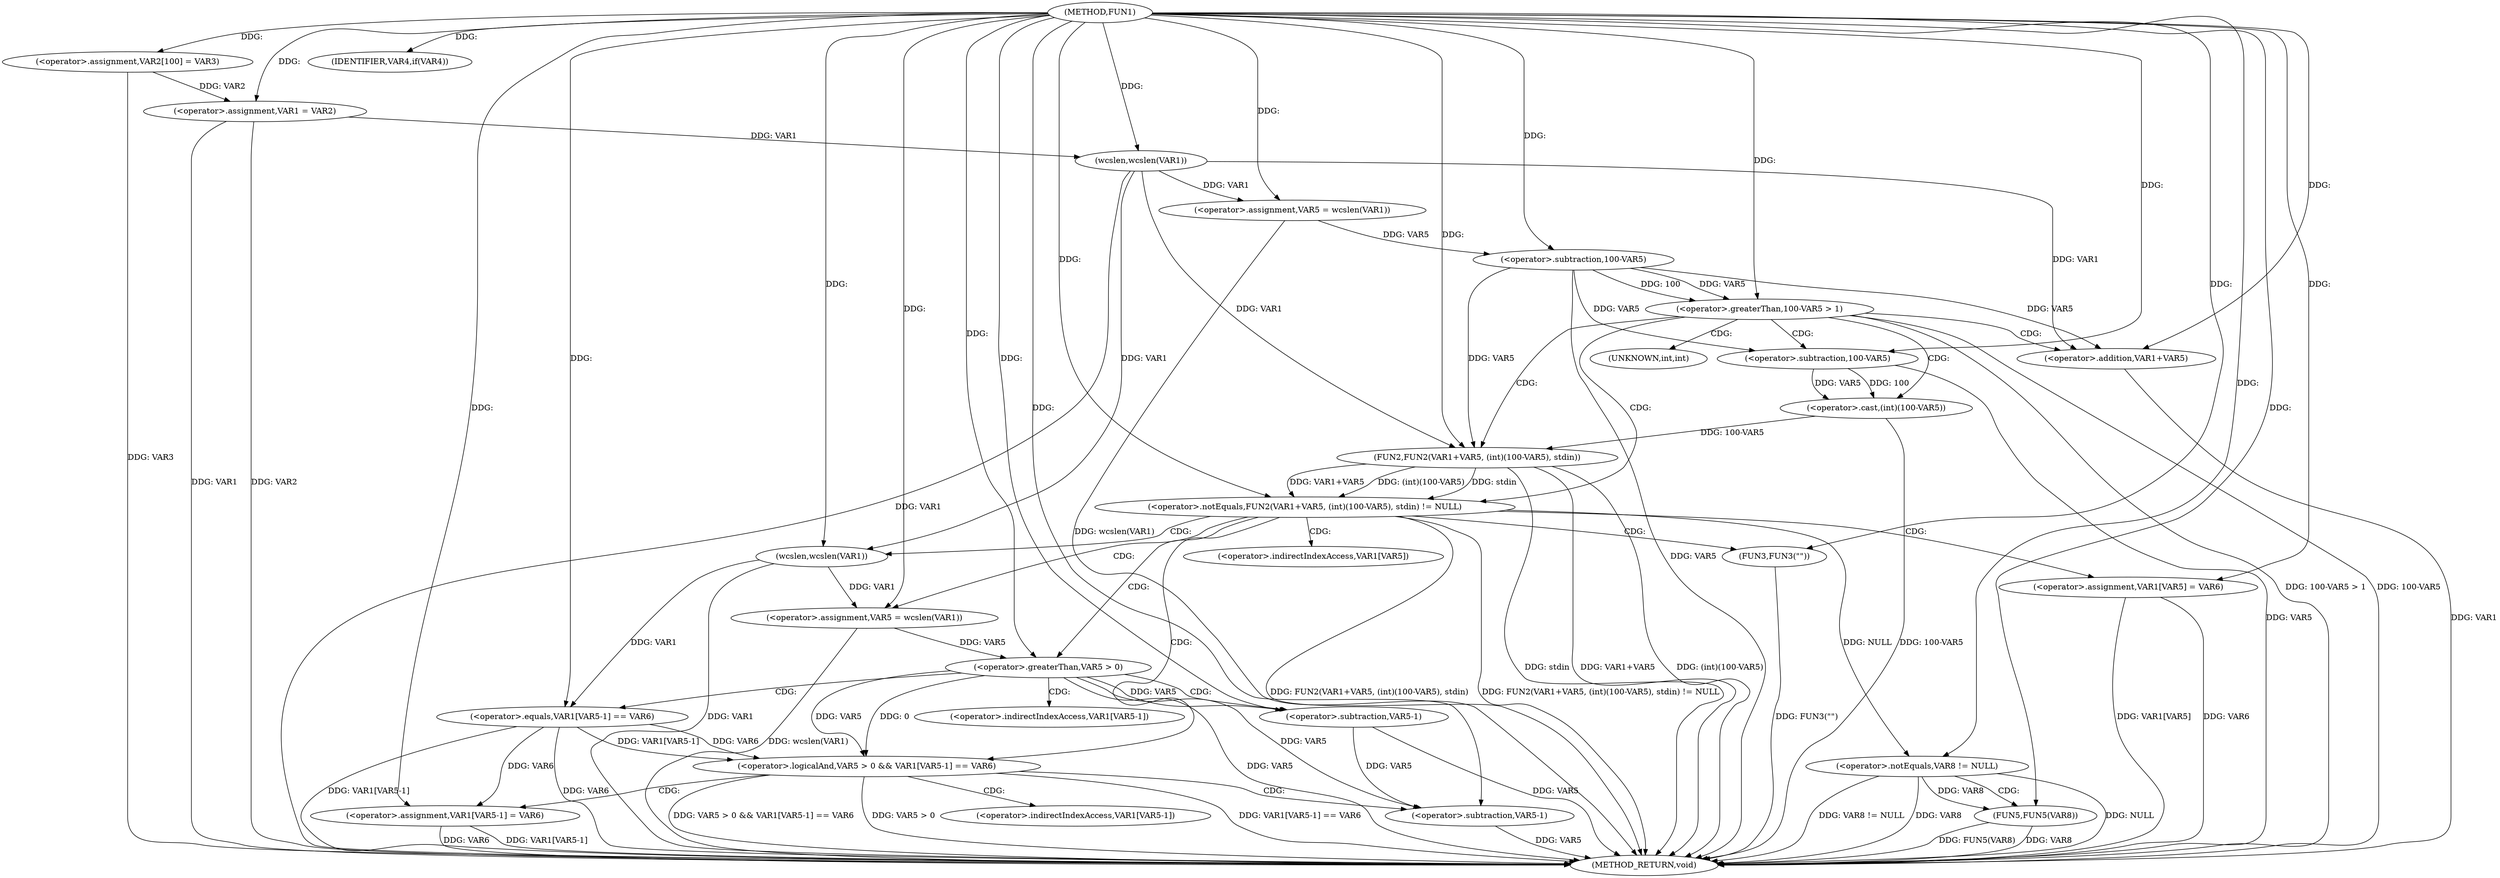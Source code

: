 digraph FUN1 {  
"1000100" [label = "(METHOD,FUN1)" ]
"1000182" [label = "(METHOD_RETURN,void)" ]
"1000104" [label = "(<operator>.assignment,VAR2[100] = VAR3)" ]
"1000107" [label = "(<operator>.assignment,VAR1 = VAR2)" ]
"1000111" [label = "(IDENTIFIER,VAR4,if(VAR4))" ]
"1000115" [label = "(<operator>.assignment,VAR5 = wcslen(VAR1))" ]
"1000117" [label = "(wcslen,wcslen(VAR1))" ]
"1000120" [label = "(<operator>.greaterThan,100-VAR5 > 1)" ]
"1000121" [label = "(<operator>.subtraction,100-VAR5)" ]
"1000127" [label = "(<operator>.notEquals,FUN2(VAR1+VAR5, (int)(100-VAR5), stdin) != NULL)" ]
"1000128" [label = "(FUN2,FUN2(VAR1+VAR5, (int)(100-VAR5), stdin))" ]
"1000129" [label = "(<operator>.addition,VAR1+VAR5)" ]
"1000132" [label = "(<operator>.cast,(int)(100-VAR5))" ]
"1000134" [label = "(<operator>.subtraction,100-VAR5)" ]
"1000140" [label = "(<operator>.assignment,VAR5 = wcslen(VAR1))" ]
"1000142" [label = "(wcslen,wcslen(VAR1))" ]
"1000145" [label = "(<operator>.logicalAnd,VAR5 > 0 && VAR1[VAR5-1] == VAR6)" ]
"1000146" [label = "(<operator>.greaterThan,VAR5 > 0)" ]
"1000149" [label = "(<operator>.equals,VAR1[VAR5-1] == VAR6)" ]
"1000152" [label = "(<operator>.subtraction,VAR5-1)" ]
"1000157" [label = "(<operator>.assignment,VAR1[VAR5-1] = VAR6)" ]
"1000160" [label = "(<operator>.subtraction,VAR5-1)" ]
"1000166" [label = "(FUN3,FUN3(\"\"))" ]
"1000168" [label = "(<operator>.assignment,VAR1[VAR5] = VAR6)" ]
"1000176" [label = "(<operator>.notEquals,VAR8 != NULL)" ]
"1000180" [label = "(FUN5,FUN5(VAR8))" ]
"1000133" [label = "(UNKNOWN,int,int)" ]
"1000150" [label = "(<operator>.indirectIndexAccess,VAR1[VAR5-1])" ]
"1000158" [label = "(<operator>.indirectIndexAccess,VAR1[VAR5-1])" ]
"1000169" [label = "(<operator>.indirectIndexAccess,VAR1[VAR5])" ]
  "1000107" -> "1000182"  [ label = "DDG: VAR1"] 
  "1000168" -> "1000182"  [ label = "DDG: VAR1[VAR5]"] 
  "1000180" -> "1000182"  [ label = "DDG: VAR8"] 
  "1000117" -> "1000182"  [ label = "DDG: VAR1"] 
  "1000120" -> "1000182"  [ label = "DDG: 100-VAR5 > 1"] 
  "1000127" -> "1000182"  [ label = "DDG: FUN2(VAR1+VAR5, (int)(100-VAR5), stdin)"] 
  "1000176" -> "1000182"  [ label = "DDG: NULL"] 
  "1000115" -> "1000182"  [ label = "DDG: wcslen(VAR1)"] 
  "1000129" -> "1000182"  [ label = "DDG: VAR1"] 
  "1000168" -> "1000182"  [ label = "DDG: VAR6"] 
  "1000140" -> "1000182"  [ label = "DDG: wcslen(VAR1)"] 
  "1000121" -> "1000182"  [ label = "DDG: VAR5"] 
  "1000128" -> "1000182"  [ label = "DDG: (int)(100-VAR5)"] 
  "1000166" -> "1000182"  [ label = "DDG: FUN3(\"\")"] 
  "1000128" -> "1000182"  [ label = "DDG: VAR1+VAR5"] 
  "1000149" -> "1000182"  [ label = "DDG: VAR6"] 
  "1000157" -> "1000182"  [ label = "DDG: VAR1[VAR5-1]"] 
  "1000132" -> "1000182"  [ label = "DDG: 100-VAR5"] 
  "1000120" -> "1000182"  [ label = "DDG: 100-VAR5"] 
  "1000180" -> "1000182"  [ label = "DDG: FUN5(VAR8)"] 
  "1000145" -> "1000182"  [ label = "DDG: VAR1[VAR5-1] == VAR6"] 
  "1000176" -> "1000182"  [ label = "DDG: VAR8 != NULL"] 
  "1000127" -> "1000182"  [ label = "DDG: FUN2(VAR1+VAR5, (int)(100-VAR5), stdin) != NULL"] 
  "1000152" -> "1000182"  [ label = "DDG: VAR5"] 
  "1000142" -> "1000182"  [ label = "DDG: VAR1"] 
  "1000134" -> "1000182"  [ label = "DDG: VAR5"] 
  "1000145" -> "1000182"  [ label = "DDG: VAR5 > 0 && VAR1[VAR5-1] == VAR6"] 
  "1000176" -> "1000182"  [ label = "DDG: VAR8"] 
  "1000149" -> "1000182"  [ label = "DDG: VAR1[VAR5-1]"] 
  "1000157" -> "1000182"  [ label = "DDG: VAR6"] 
  "1000145" -> "1000182"  [ label = "DDG: VAR5 > 0"] 
  "1000146" -> "1000182"  [ label = "DDG: VAR5"] 
  "1000160" -> "1000182"  [ label = "DDG: VAR5"] 
  "1000128" -> "1000182"  [ label = "DDG: stdin"] 
  "1000104" -> "1000182"  [ label = "DDG: VAR3"] 
  "1000107" -> "1000182"  [ label = "DDG: VAR2"] 
  "1000100" -> "1000104"  [ label = "DDG: "] 
  "1000104" -> "1000107"  [ label = "DDG: VAR2"] 
  "1000100" -> "1000107"  [ label = "DDG: "] 
  "1000100" -> "1000111"  [ label = "DDG: "] 
  "1000117" -> "1000115"  [ label = "DDG: VAR1"] 
  "1000100" -> "1000115"  [ label = "DDG: "] 
  "1000107" -> "1000117"  [ label = "DDG: VAR1"] 
  "1000100" -> "1000117"  [ label = "DDG: "] 
  "1000121" -> "1000120"  [ label = "DDG: 100"] 
  "1000121" -> "1000120"  [ label = "DDG: VAR5"] 
  "1000100" -> "1000121"  [ label = "DDG: "] 
  "1000115" -> "1000121"  [ label = "DDG: VAR5"] 
  "1000100" -> "1000120"  [ label = "DDG: "] 
  "1000128" -> "1000127"  [ label = "DDG: VAR1+VAR5"] 
  "1000128" -> "1000127"  [ label = "DDG: (int)(100-VAR5)"] 
  "1000128" -> "1000127"  [ label = "DDG: stdin"] 
  "1000117" -> "1000128"  [ label = "DDG: VAR1"] 
  "1000100" -> "1000128"  [ label = "DDG: "] 
  "1000121" -> "1000128"  [ label = "DDG: VAR5"] 
  "1000117" -> "1000129"  [ label = "DDG: VAR1"] 
  "1000100" -> "1000129"  [ label = "DDG: "] 
  "1000121" -> "1000129"  [ label = "DDG: VAR5"] 
  "1000132" -> "1000128"  [ label = "DDG: 100-VAR5"] 
  "1000134" -> "1000132"  [ label = "DDG: 100"] 
  "1000134" -> "1000132"  [ label = "DDG: VAR5"] 
  "1000100" -> "1000134"  [ label = "DDG: "] 
  "1000121" -> "1000134"  [ label = "DDG: VAR5"] 
  "1000100" -> "1000127"  [ label = "DDG: "] 
  "1000142" -> "1000140"  [ label = "DDG: VAR1"] 
  "1000100" -> "1000140"  [ label = "DDG: "] 
  "1000100" -> "1000142"  [ label = "DDG: "] 
  "1000117" -> "1000142"  [ label = "DDG: VAR1"] 
  "1000146" -> "1000145"  [ label = "DDG: VAR5"] 
  "1000146" -> "1000145"  [ label = "DDG: 0"] 
  "1000140" -> "1000146"  [ label = "DDG: VAR5"] 
  "1000100" -> "1000146"  [ label = "DDG: "] 
  "1000149" -> "1000145"  [ label = "DDG: VAR1[VAR5-1]"] 
  "1000149" -> "1000145"  [ label = "DDG: VAR6"] 
  "1000142" -> "1000149"  [ label = "DDG: VAR1"] 
  "1000146" -> "1000152"  [ label = "DDG: VAR5"] 
  "1000100" -> "1000152"  [ label = "DDG: "] 
  "1000100" -> "1000149"  [ label = "DDG: "] 
  "1000149" -> "1000157"  [ label = "DDG: VAR6"] 
  "1000100" -> "1000157"  [ label = "DDG: "] 
  "1000152" -> "1000160"  [ label = "DDG: VAR5"] 
  "1000146" -> "1000160"  [ label = "DDG: VAR5"] 
  "1000100" -> "1000160"  [ label = "DDG: "] 
  "1000100" -> "1000166"  [ label = "DDG: "] 
  "1000100" -> "1000168"  [ label = "DDG: "] 
  "1000100" -> "1000176"  [ label = "DDG: "] 
  "1000127" -> "1000176"  [ label = "DDG: NULL"] 
  "1000176" -> "1000180"  [ label = "DDG: VAR8"] 
  "1000100" -> "1000180"  [ label = "DDG: "] 
  "1000120" -> "1000127"  [ label = "CDG: "] 
  "1000120" -> "1000128"  [ label = "CDG: "] 
  "1000120" -> "1000133"  [ label = "CDG: "] 
  "1000120" -> "1000132"  [ label = "CDG: "] 
  "1000120" -> "1000129"  [ label = "CDG: "] 
  "1000120" -> "1000134"  [ label = "CDG: "] 
  "1000127" -> "1000142"  [ label = "CDG: "] 
  "1000127" -> "1000166"  [ label = "CDG: "] 
  "1000127" -> "1000169"  [ label = "CDG: "] 
  "1000127" -> "1000168"  [ label = "CDG: "] 
  "1000127" -> "1000145"  [ label = "CDG: "] 
  "1000127" -> "1000146"  [ label = "CDG: "] 
  "1000127" -> "1000140"  [ label = "CDG: "] 
  "1000145" -> "1000157"  [ label = "CDG: "] 
  "1000145" -> "1000158"  [ label = "CDG: "] 
  "1000145" -> "1000160"  [ label = "CDG: "] 
  "1000146" -> "1000152"  [ label = "CDG: "] 
  "1000146" -> "1000150"  [ label = "CDG: "] 
  "1000146" -> "1000149"  [ label = "CDG: "] 
  "1000176" -> "1000180"  [ label = "CDG: "] 
}
